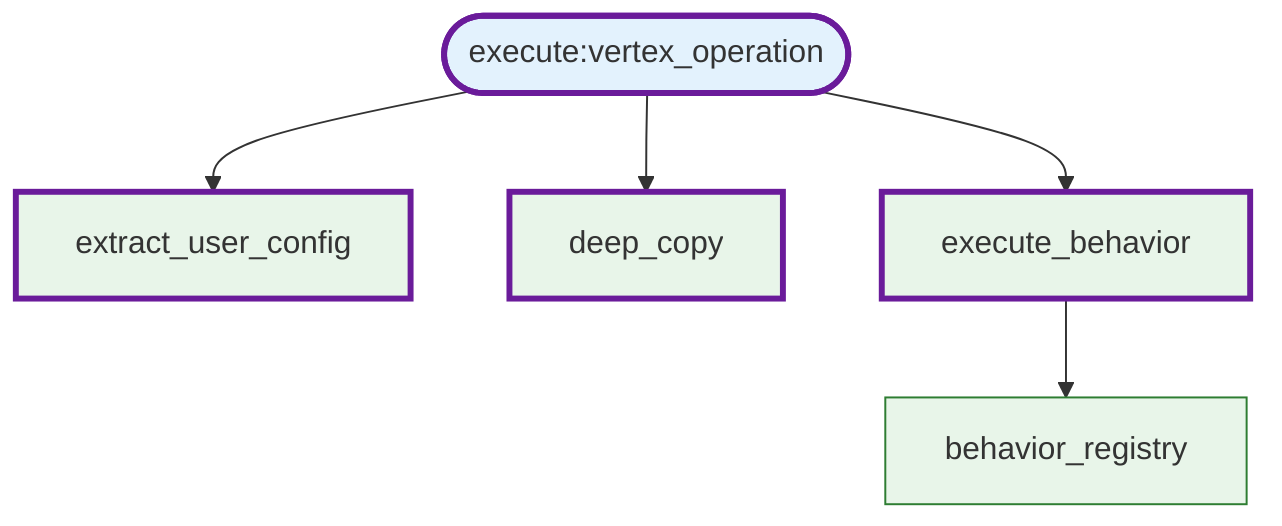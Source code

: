 flowchart TD
  execute_vertex_operation([execute:vertex_operation])
  extract_user_config[extract_user_config]
  deep_copy[deep_copy]
  execute_behavior[execute_behavior]
  behavior_registry[behavior_registry]
  execute_vertex_operation --> extract_user_config
  execute_vertex_operation --> deep_copy
  execute_vertex_operation --> execute_behavior
  execute_behavior --> behavior_registry
  classDef action fill:#E3F2FD,stroke:#1E88E5,stroke-width:1px;
  classDef method fill:#E8F5E9,stroke:#2E7D32,stroke-width:1px;
  classDef http   fill:#FFF3E0,stroke:#EF6C00,stroke-width:1px;
  classDef hot stroke:#6A1B9A,stroke-width:3px;
  classDef cycle stroke:#C62828,stroke-width:3px;
  classDef unused fill:#ECECEC,color:#6B7280,stroke:#9CA3AF;
  classDef undef stroke-dasharray:4 2,stroke:#EF4444;
  class execute_vertex_operation action;
  class extract_user_config method;
  class deep_copy method;
  class execute_behavior method;
  class behavior_registry method;
  class execute_vertex_operation hot;
  class extract_user_config hot;
  class deep_copy hot;
  class execute_behavior hot;